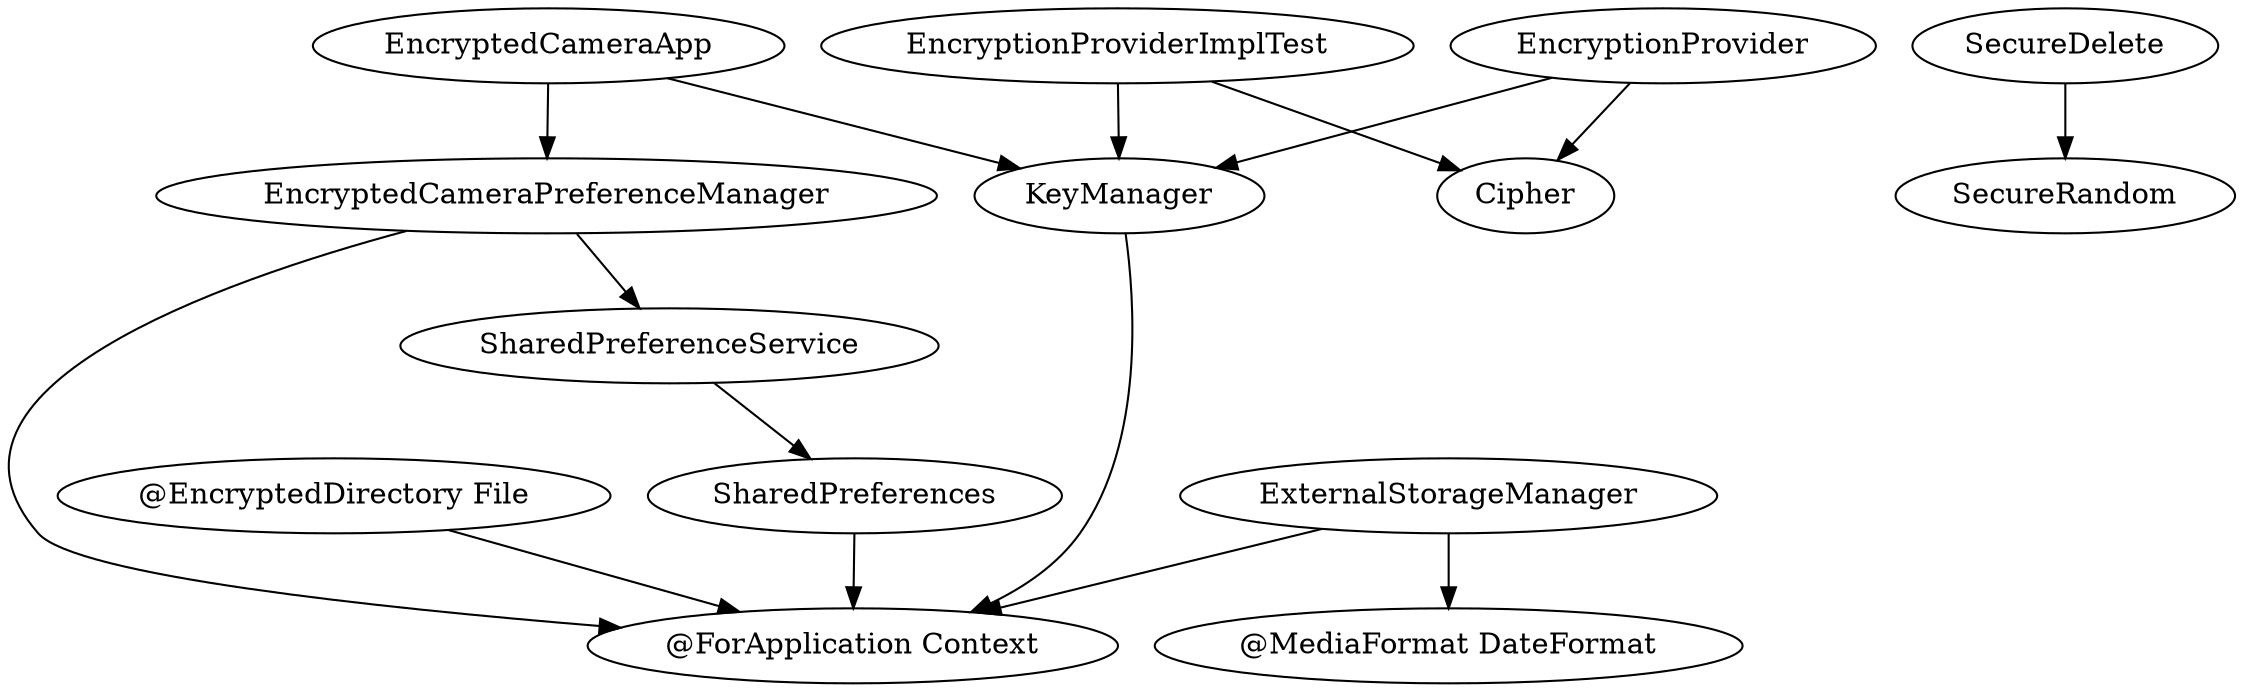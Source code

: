 digraph G1 {
  concentrate = true;
  n2 [label="@EncryptedDirectory File"];
  n3 [label="@ForApplication Context"];
  n2 -> n3;
  EncryptedCameraApp -> KeyManager;
  EncryptedCameraApp -> EncryptedCameraPreferenceManager;
  EncryptedCameraPreferenceManager -> n3;
  EncryptedCameraPreferenceManager -> SharedPreferenceService;
  EncryptionProvider -> KeyManager;
  EncryptionProvider -> Cipher;
  EncryptionProviderImplTest -> KeyManager;
  EncryptionProviderImplTest -> Cipher;
  ExternalStorageManager -> n3;
  n4 [label="@MediaFormat DateFormat"];
  ExternalStorageManager -> n4;
  KeyManager -> n3;
  SecureDelete -> SecureRandom;
  SharedPreferenceService -> SharedPreferences;
  SharedPreferences -> n3;
}
